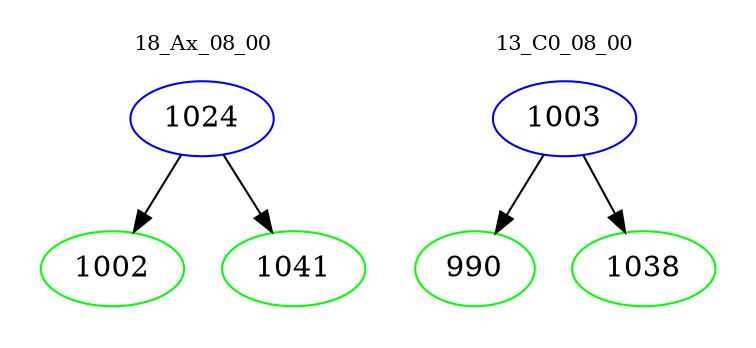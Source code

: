 digraph{
subgraph cluster_0 {
color = white
label = "18_Ax_08_00";
fontsize=10;
T0_1024 [label="1024", color="blue"]
T0_1024 -> T0_1002 [color="black"]
T0_1002 [label="1002", color="green"]
T0_1024 -> T0_1041 [color="black"]
T0_1041 [label="1041", color="green"]
}
subgraph cluster_1 {
color = white
label = "13_C0_08_00";
fontsize=10;
T1_1003 [label="1003", color="blue"]
T1_1003 -> T1_990 [color="black"]
T1_990 [label="990", color="green"]
T1_1003 -> T1_1038 [color="black"]
T1_1038 [label="1038", color="green"]
}
}
